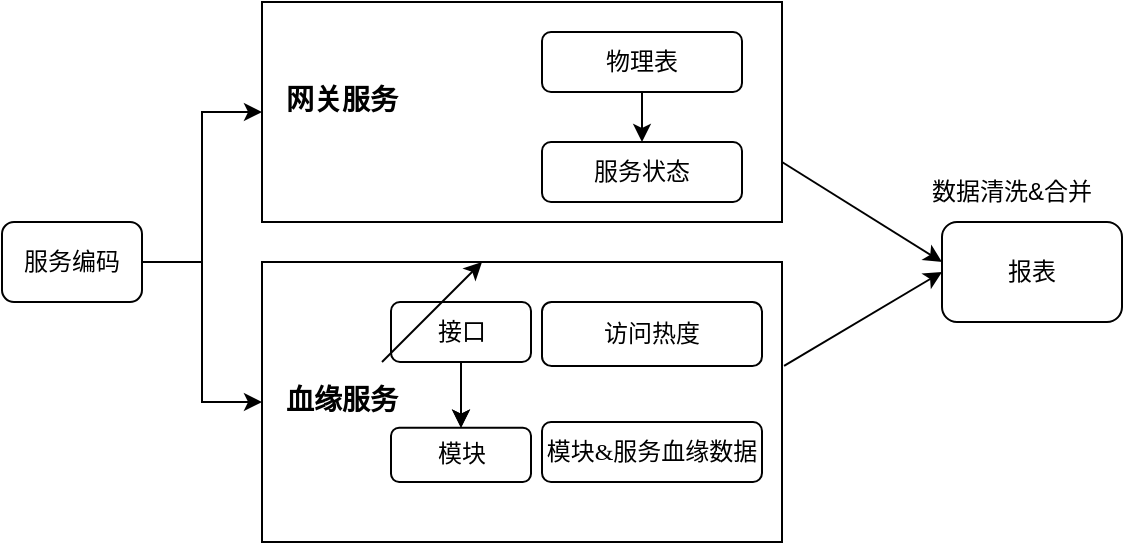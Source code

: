 <mxfile version="21.0.2" type="github">
  <diagram name="第 1 页" id="QqnSfi7Ya7M0dYYR_4Zv">
    <mxGraphModel dx="797" dy="428" grid="1" gridSize="10" guides="1" tooltips="1" connect="1" arrows="1" fold="1" page="1" pageScale="1" pageWidth="827" pageHeight="1169" math="0" shadow="0">
      <root>
        <mxCell id="0" />
        <mxCell id="1" parent="0" />
        <mxCell id="un65Aq28Jv2RrzTGQJQ4-2" value="" style="rounded=0;whiteSpace=wrap;html=1;fontFamily=微软雅黑;" parent="1" diagramCategory="general" diagramName="Rectangle" vertex="1">
          <mxGeometry x="330" y="200" width="260" height="140" as="geometry" />
        </mxCell>
        <mxCell id="un65Aq28Jv2RrzTGQJQ4-3" value="模块&amp;amp;服务血缘数据" style="rounded=1;whiteSpace=wrap;html=1;fontFamily=微软雅黑;" parent="1" diagramCategory="general" diagramName="RoundedRectangle" vertex="1">
          <mxGeometry x="470" y="280" width="110" height="30" as="geometry" />
        </mxCell>
        <mxCell id="un65Aq28Jv2RrzTGQJQ4-4" value="&lt;font style=&quot;font-size: 14px;&quot;&gt;&lt;b&gt;血缘服务&lt;/b&gt;&lt;/font&gt;" style="text;html=1;strokeColor=none;fillColor=none;align=center;verticalAlign=middle;whiteSpace=wrap;rounded=0;fontFamily=微软雅黑;" parent="1" diagramCategory="general" diagramName="text" vertex="1">
          <mxGeometry x="340" y="260" width="60" height="20" as="geometry" />
        </mxCell>
        <mxCell id="un65Aq28Jv2RrzTGQJQ4-5" style="edgeStyle=orthogonalEdgeStyle;rounded=0;orthogonalLoop=1;jettySize=auto;html=1;exitX=1;exitY=0.5;exitDx=0;exitDy=0;fontFamily=微软雅黑;" parent="1" source="un65Aq28Jv2RrzTGQJQ4-7" target="un65Aq28Jv2RrzTGQJQ4-2" edge="1">
          <mxGeometry relative="1" as="geometry" />
        </mxCell>
        <mxCell id="un65Aq28Jv2RrzTGQJQ4-6" style="edgeStyle=orthogonalEdgeStyle;rounded=0;orthogonalLoop=1;jettySize=auto;html=1;exitX=1;exitY=0.5;exitDx=0;exitDy=0;fontFamily=微软雅黑;" parent="1" source="un65Aq28Jv2RrzTGQJQ4-7" target="un65Aq28Jv2RrzTGQJQ4-9" edge="1">
          <mxGeometry relative="1" as="geometry" />
        </mxCell>
        <mxCell id="un65Aq28Jv2RrzTGQJQ4-7" value="服务编码" style="rounded=1;whiteSpace=wrap;html=1;fontFamily=微软雅黑;" parent="1" diagramCategory="general" diagramName="RoundedRectangle" vertex="1">
          <mxGeometry x="200" y="180" width="70" height="40" as="geometry" />
        </mxCell>
        <mxCell id="un65Aq28Jv2RrzTGQJQ4-9" value="" style="rounded=0;whiteSpace=wrap;html=1;fontFamily=微软雅黑;" parent="1" diagramCategory="general" diagramName="Rectangle" vertex="1">
          <mxGeometry x="330" y="70" width="260" height="110" as="geometry" />
        </mxCell>
        <mxCell id="un65Aq28Jv2RrzTGQJQ4-10" value="&lt;b&gt;&lt;font style=&quot;font-size: 14px;&quot;&gt;网关服务&lt;/font&gt;&lt;/b&gt;" style="text;html=1;strokeColor=none;fillColor=none;align=center;verticalAlign=middle;whiteSpace=wrap;rounded=0;fontFamily=微软雅黑;" parent="1" diagramCategory="general" diagramName="text" vertex="1">
          <mxGeometry x="340" y="110" width="60" height="20" as="geometry" />
        </mxCell>
        <mxCell id="un65Aq28Jv2RrzTGQJQ4-11" value="服务状态" style="rounded=1;whiteSpace=wrap;html=1;fontFamily=微软雅黑;" parent="1" diagramCategory="general" diagramName="RoundedRectangle" vertex="1">
          <mxGeometry x="470" y="140" width="100" height="30" as="geometry" />
        </mxCell>
        <mxCell id="un65Aq28Jv2RrzTGQJQ4-14" value="报表" style="rounded=1;whiteSpace=wrap;html=1;fontFamily=微软雅黑;" parent="1" diagramCategory="general" diagramName="RoundedRectangle" vertex="1">
          <mxGeometry x="670" y="180" width="90" height="50" as="geometry" />
        </mxCell>
        <mxCell id="un65Aq28Jv2RrzTGQJQ4-16" value="访问热度" style="rounded=1;whiteSpace=wrap;html=1;fontFamily=微软雅黑;" parent="1" diagramCategory="general" diagramName="RoundedRectangle" vertex="1">
          <mxGeometry x="470" y="220" width="110" height="32" as="geometry" />
        </mxCell>
        <mxCell id="un65Aq28Jv2RrzTGQJQ4-17" value="" style="group;fontFamily=微软雅黑;" parent="1" connectable="0" vertex="1">
          <mxGeometry x="380" y="230" width="99" height="110" as="geometry" />
        </mxCell>
        <mxCell id="un65Aq28Jv2RrzTGQJQ4-26" value="" style="edgeStyle=orthogonalEdgeStyle;rounded=0;orthogonalLoop=1;jettySize=auto;html=1;fontFamily=微软雅黑;" parent="un65Aq28Jv2RrzTGQJQ4-17" source="un65Aq28Jv2RrzTGQJQ4-18" target="un65Aq28Jv2RrzTGQJQ4-19" edge="1">
          <mxGeometry relative="1" as="geometry" />
        </mxCell>
        <mxCell id="un65Aq28Jv2RrzTGQJQ4-18" value="接口" style="rounded=1;whiteSpace=wrap;html=1;fontFamily=微软雅黑;" parent="un65Aq28Jv2RrzTGQJQ4-17" diagramCategory="general" diagramName="RoundedRectangle" vertex="1">
          <mxGeometry x="14.5" y="-10" width="70" height="30" as="geometry" />
        </mxCell>
        <mxCell id="un65Aq28Jv2RrzTGQJQ4-19" value="模块" style="rounded=1;whiteSpace=wrap;html=1;fontFamily=微软雅黑;" parent="un65Aq28Jv2RrzTGQJQ4-17" diagramCategory="general" diagramName="RoundedRectangle" vertex="1">
          <mxGeometry x="14.5" y="52.86" width="70" height="27.14" as="geometry" />
        </mxCell>
        <mxCell id="un65Aq28Jv2RrzTGQJQ4-20" style="edgeStyle=orthogonalEdgeStyle;rounded=0;orthogonalLoop=1;jettySize=auto;html=1;exitX=0.5;exitY=1;exitDx=0;exitDy=0;fontFamily=微软雅黑;" parent="un65Aq28Jv2RrzTGQJQ4-17" source="un65Aq28Jv2RrzTGQJQ4-18" target="un65Aq28Jv2RrzTGQJQ4-19" edge="1">
          <mxGeometry relative="1" as="geometry" />
        </mxCell>
        <mxCell id="un65Aq28Jv2RrzTGQJQ4-24" style="edgeStyle=orthogonalEdgeStyle;rounded=0;orthogonalLoop=1;jettySize=auto;html=1;exitX=0.5;exitY=1;exitDx=0;exitDy=0;entryX=0.5;entryY=0;entryDx=0;entryDy=0;fontFamily=微软雅黑;" parent="1" source="un65Aq28Jv2RrzTGQJQ4-22" target="un65Aq28Jv2RrzTGQJQ4-11" edge="1">
          <mxGeometry relative="1" as="geometry" />
        </mxCell>
        <mxCell id="un65Aq28Jv2RrzTGQJQ4-22" value="物理表" style="rounded=1;whiteSpace=wrap;html=1;fontFamily=微软雅黑;" parent="1" diagramCategory="general" diagramName="RoundedRectangle" vertex="1">
          <mxGeometry x="470" y="85" width="100" height="30" as="geometry" />
        </mxCell>
        <mxCell id="fBbLwjD21pBMDfrYCW_J-1" value="" style="endArrow=classic;html=1;rounded=0;" edge="1" parent="1">
          <mxGeometry width="50" height="50" relative="1" as="geometry">
            <mxPoint x="390" y="250" as="sourcePoint" />
            <mxPoint x="440" y="200" as="targetPoint" />
          </mxGeometry>
        </mxCell>
        <mxCell id="fBbLwjD21pBMDfrYCW_J-2" value="" style="endArrow=classic;html=1;rounded=0;" edge="1" parent="1">
          <mxGeometry width="50" height="50" relative="1" as="geometry">
            <mxPoint x="590" y="150" as="sourcePoint" />
            <mxPoint x="670" y="200" as="targetPoint" />
          </mxGeometry>
        </mxCell>
        <mxCell id="fBbLwjD21pBMDfrYCW_J-3" value="" style="endArrow=classic;html=1;rounded=0;exitX=1.004;exitY=0.371;exitDx=0;exitDy=0;exitPerimeter=0;entryX=0;entryY=0.5;entryDx=0;entryDy=0;" edge="1" parent="1" source="un65Aq28Jv2RrzTGQJQ4-2" target="un65Aq28Jv2RrzTGQJQ4-14">
          <mxGeometry width="50" height="50" relative="1" as="geometry">
            <mxPoint x="600" y="160" as="sourcePoint" />
            <mxPoint x="680" y="210" as="targetPoint" />
          </mxGeometry>
        </mxCell>
        <mxCell id="fBbLwjD21pBMDfrYCW_J-4" value="数据清洗&amp;amp;合并" style="text;html=1;strokeColor=none;fillColor=none;align=center;verticalAlign=middle;whiteSpace=wrap;rounded=0;" vertex="1" parent="1">
          <mxGeometry x="660" y="150" width="90" height="30" as="geometry" />
        </mxCell>
      </root>
    </mxGraphModel>
  </diagram>
</mxfile>
